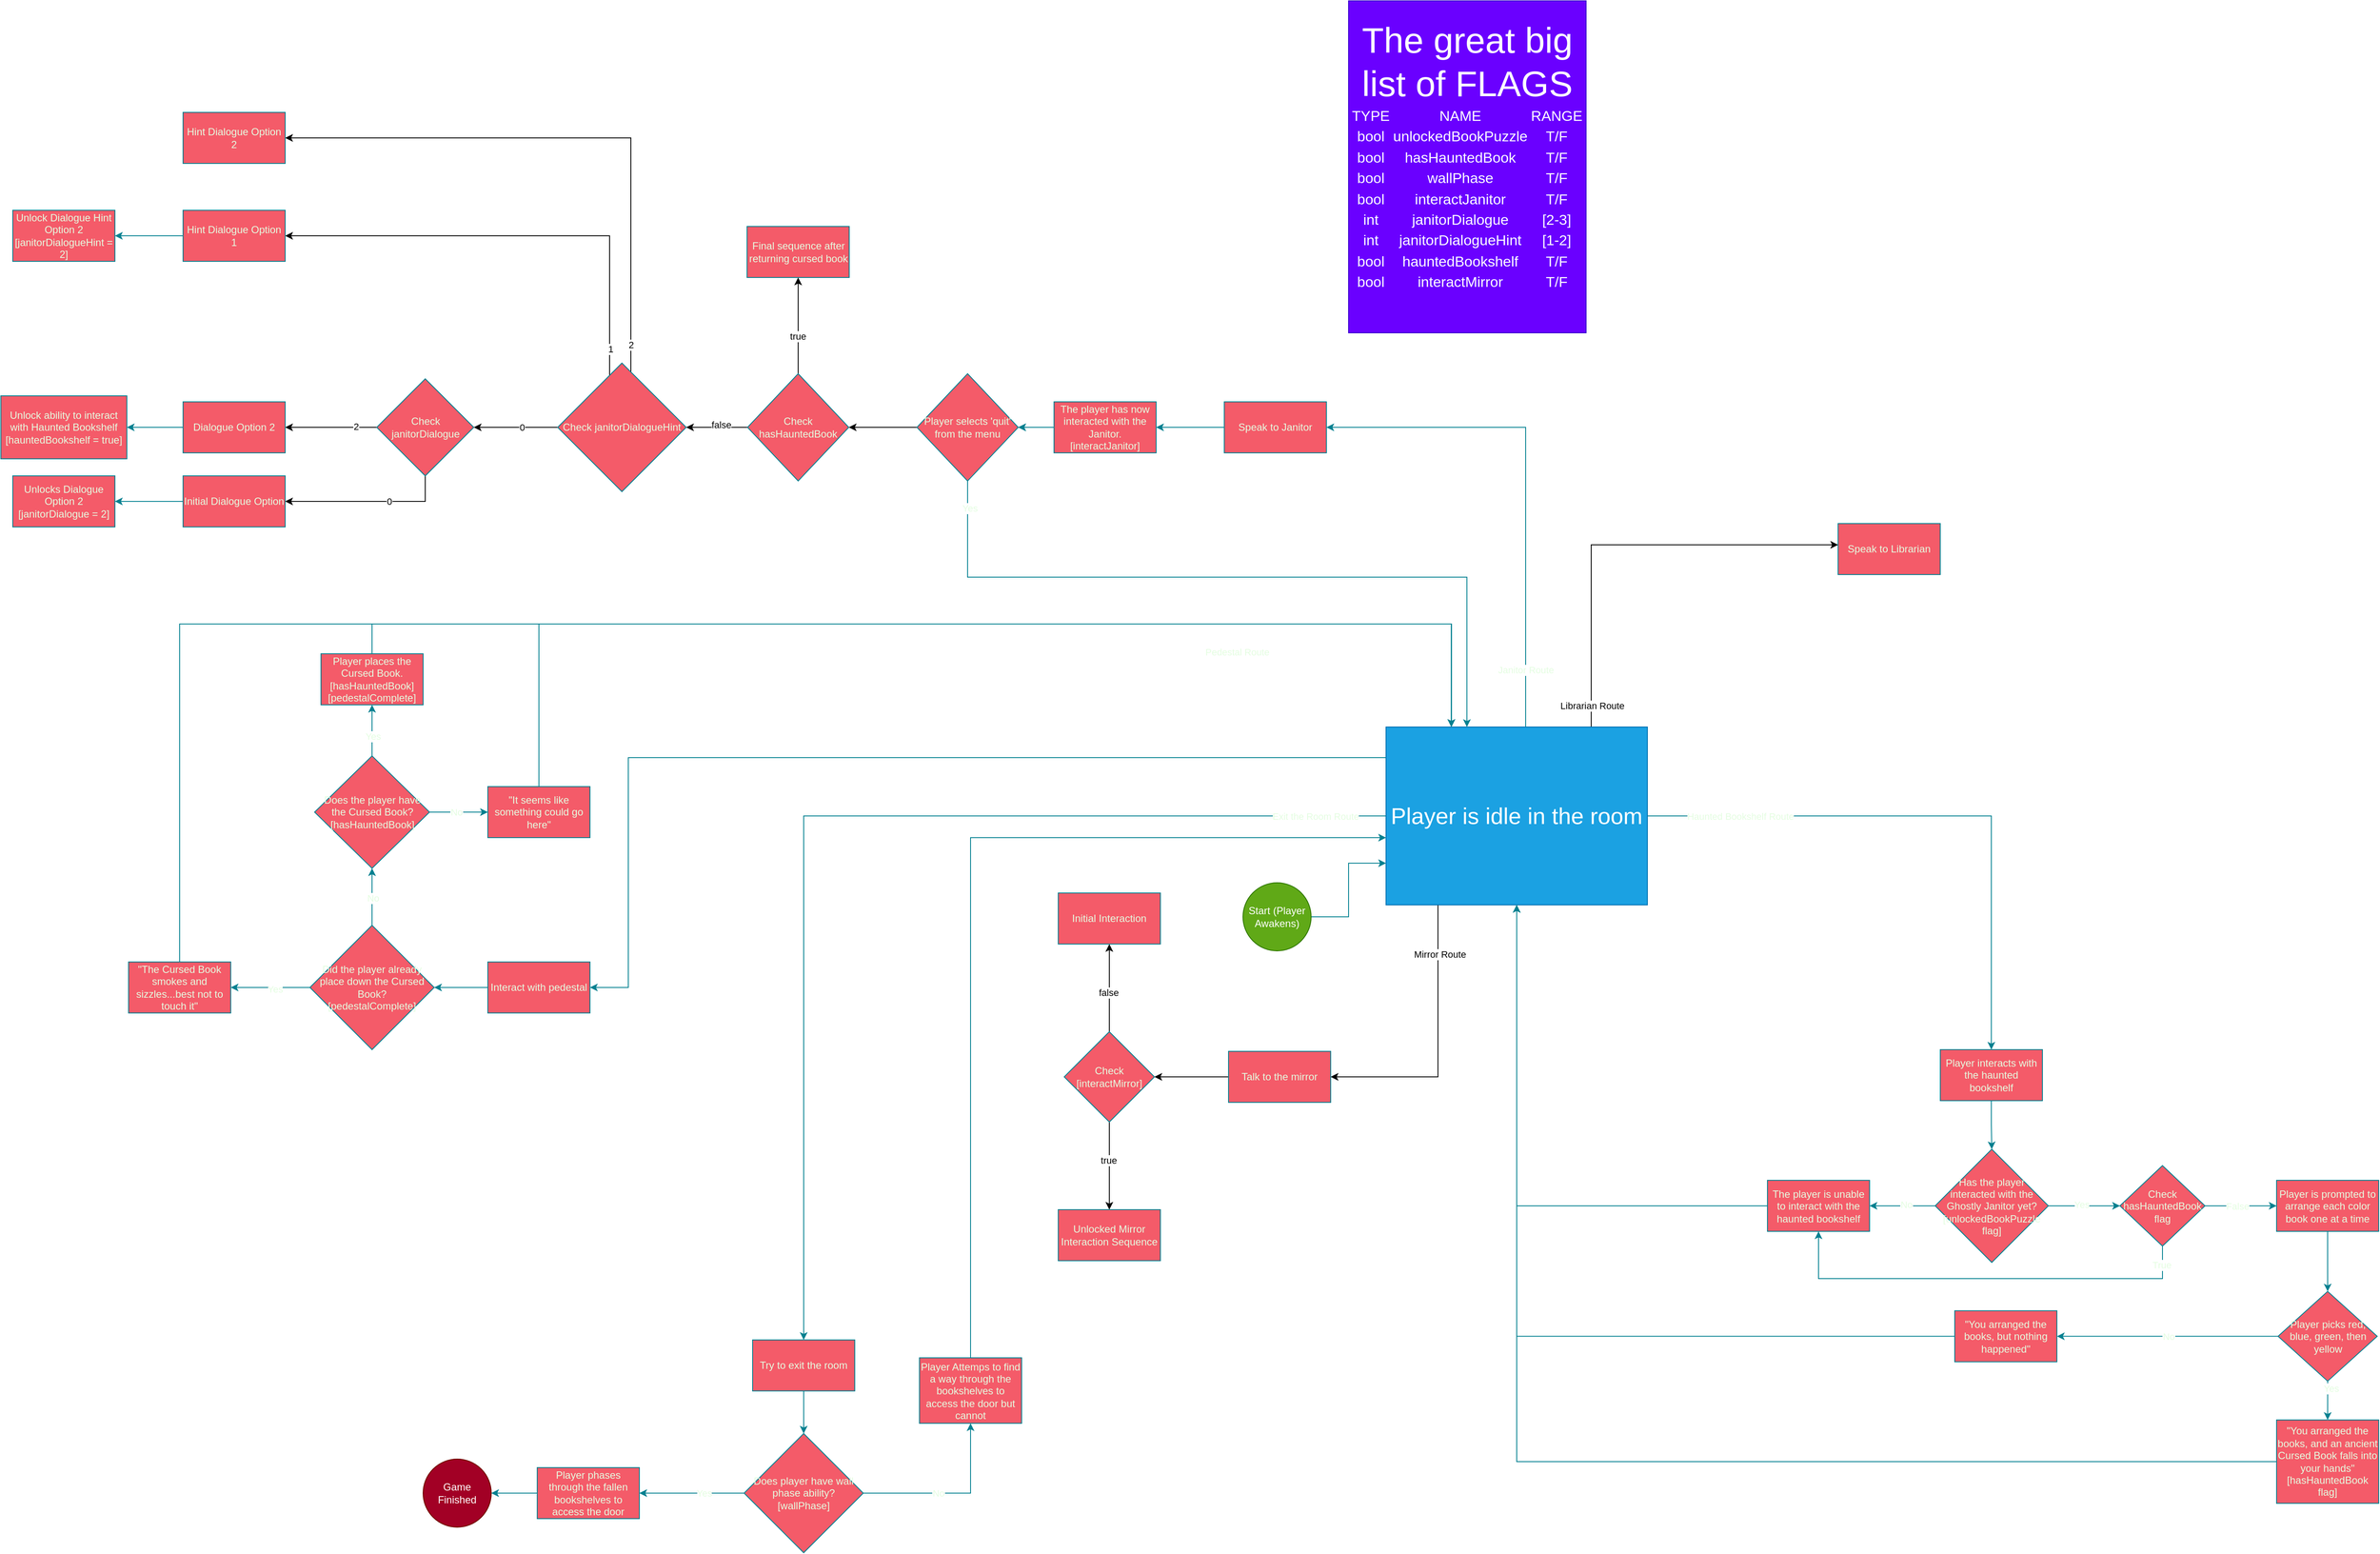 <mxfile version="24.7.8">
  <diagram name="Page-1" id="-gNGQqq5mkuD4IOFfpTR">
    <mxGraphModel dx="5483" dy="1309" grid="0" gridSize="10" guides="1" tooltips="1" connect="1" arrows="1" fold="1" page="1" pageScale="1" pageWidth="3300" pageHeight="2339" math="0" shadow="0">
      <root>
        <mxCell id="0" />
        <mxCell id="1" parent="0" />
        <mxCell id="zDNcXk9pmCtfYAZ4edZZ-20" style="edgeStyle=orthogonalEdgeStyle;rounded=0;orthogonalLoop=1;jettySize=auto;html=1;strokeColor=#028090;fontColor=#E4FDE1;fillColor=#F45B69;" parent="1" source="zDNcXk9pmCtfYAZ4edZZ-2" target="zDNcXk9pmCtfYAZ4edZZ-19" edge="1">
          <mxGeometry relative="1" as="geometry">
            <Array as="points">
              <mxPoint x="1504" y="1482" />
              <mxPoint x="1504" y="1419" />
            </Array>
          </mxGeometry>
        </mxCell>
        <mxCell id="zDNcXk9pmCtfYAZ4edZZ-2" value="Start (Player Awakens)" style="ellipse;whiteSpace=wrap;html=1;aspect=fixed;labelBackgroundColor=none;fillColor=#60a917;strokeColor=#2D7600;fontColor=#ffffff;" parent="1" vertex="1">
          <mxGeometry x="1380" y="1442" width="80" height="80" as="geometry" />
        </mxCell>
        <mxCell id="zDNcXk9pmCtfYAZ4edZZ-11" style="edgeStyle=orthogonalEdgeStyle;rounded=0;orthogonalLoop=1;jettySize=auto;html=1;strokeColor=#028090;fontColor=#E4FDE1;fillColor=#F45B69;" parent="1" source="zDNcXk9pmCtfYAZ4edZZ-3" target="zDNcXk9pmCtfYAZ4edZZ-4" edge="1">
          <mxGeometry relative="1" as="geometry" />
        </mxCell>
        <mxCell id="zDNcXk9pmCtfYAZ4edZZ-3" value="Try to exit the room" style="rounded=0;whiteSpace=wrap;html=1;strokeColor=#028090;fontColor=#E4FDE1;fillColor=#F45B69;" parent="1" vertex="1">
          <mxGeometry x="804" y="1979" width="120" height="60" as="geometry" />
        </mxCell>
        <mxCell id="zDNcXk9pmCtfYAZ4edZZ-14" style="edgeStyle=orthogonalEdgeStyle;rounded=0;orthogonalLoop=1;jettySize=auto;html=1;strokeColor=#028090;fontColor=#E4FDE1;fillColor=#F45B69;" parent="1" source="zDNcXk9pmCtfYAZ4edZZ-4" target="zDNcXk9pmCtfYAZ4edZZ-12" edge="1">
          <mxGeometry relative="1" as="geometry" />
        </mxCell>
        <mxCell id="zDNcXk9pmCtfYAZ4edZZ-16" value="Yes" style="edgeLabel;html=1;align=center;verticalAlign=middle;resizable=0;points=[];strokeColor=#028090;fontColor=#E4FDE1;fillColor=#F45B69;" parent="zDNcXk9pmCtfYAZ4edZZ-14" vertex="1" connectable="0">
          <mxGeometry x="-0.35" relative="1" as="geometry">
            <mxPoint x="-7" as="offset" />
          </mxGeometry>
        </mxCell>
        <mxCell id="zDNcXk9pmCtfYAZ4edZZ-18" value="" style="edgeStyle=orthogonalEdgeStyle;rounded=0;orthogonalLoop=1;jettySize=auto;html=1;strokeColor=#028090;fontColor=#E4FDE1;fillColor=#F45B69;" parent="1" source="zDNcXk9pmCtfYAZ4edZZ-4" target="zDNcXk9pmCtfYAZ4edZZ-17" edge="1">
          <mxGeometry relative="1" as="geometry" />
        </mxCell>
        <mxCell id="zDNcXk9pmCtfYAZ4edZZ-22" value="No" style="edgeLabel;html=1;align=center;verticalAlign=middle;resizable=0;points=[];strokeColor=#028090;fontColor=#E4FDE1;fillColor=#F45B69;" parent="zDNcXk9pmCtfYAZ4edZZ-18" vertex="1" connectable="0">
          <mxGeometry x="-0.144" y="-1" relative="1" as="geometry">
            <mxPoint x="-1" y="-1" as="offset" />
          </mxGeometry>
        </mxCell>
        <mxCell id="zDNcXk9pmCtfYAZ4edZZ-4" value="Does player have wall phase ability?&lt;div&gt;[wallPhase]&lt;/div&gt;" style="rhombus;whiteSpace=wrap;html=1;strokeColor=#028090;fontColor=#E4FDE1;fillColor=#F45B69;" parent="1" vertex="1">
          <mxGeometry x="794" y="2089" width="140" height="140" as="geometry" />
        </mxCell>
        <mxCell id="zDNcXk9pmCtfYAZ4edZZ-5" value="Speak to Librarian" style="rounded=0;whiteSpace=wrap;html=1;strokeColor=#028090;fontColor=#E4FDE1;fillColor=#F45B69;" parent="1" vertex="1">
          <mxGeometry x="2079" y="1020" width="120" height="60" as="geometry" />
        </mxCell>
        <mxCell id="zDNcXk9pmCtfYAZ4edZZ-87" value="" style="edgeStyle=orthogonalEdgeStyle;rounded=0;orthogonalLoop=1;jettySize=auto;html=1;strokeColor=#028090;fontColor=#E4FDE1;fillColor=#F45B69;" parent="1" source="zDNcXk9pmCtfYAZ4edZZ-6" target="zDNcXk9pmCtfYAZ4edZZ-86" edge="1">
          <mxGeometry relative="1" as="geometry" />
        </mxCell>
        <mxCell id="zDNcXk9pmCtfYAZ4edZZ-6" value="Speak to Janitor" style="rounded=0;whiteSpace=wrap;html=1;strokeColor=#028090;fontColor=#E4FDE1;fillColor=#F45B69;" parent="1" vertex="1">
          <mxGeometry x="1358" y="877" width="120" height="60" as="geometry" />
        </mxCell>
        <mxCell id="zDNcXk9pmCtfYAZ4edZZ-15" style="edgeStyle=orthogonalEdgeStyle;rounded=0;orthogonalLoop=1;jettySize=auto;html=1;strokeColor=#028090;fontColor=#E4FDE1;fillColor=#F45B69;" parent="1" source="zDNcXk9pmCtfYAZ4edZZ-12" target="zDNcXk9pmCtfYAZ4edZZ-13" edge="1">
          <mxGeometry relative="1" as="geometry" />
        </mxCell>
        <mxCell id="zDNcXk9pmCtfYAZ4edZZ-12" value="Player phases through the fallen bookshelves to access the door" style="rounded=0;whiteSpace=wrap;html=1;strokeColor=#028090;fontColor=#E4FDE1;fillColor=#F45B69;" parent="1" vertex="1">
          <mxGeometry x="551" y="2129" width="120" height="60" as="geometry" />
        </mxCell>
        <mxCell id="zDNcXk9pmCtfYAZ4edZZ-13" value="Game Finished" style="ellipse;whiteSpace=wrap;html=1;aspect=fixed;strokeColor=#6F0000;fontColor=#ffffff;fillColor=#a20025;" parent="1" vertex="1">
          <mxGeometry x="417" y="2119" width="80" height="80" as="geometry" />
        </mxCell>
        <mxCell id="zDNcXk9pmCtfYAZ4edZZ-23" style="edgeStyle=orthogonalEdgeStyle;rounded=0;orthogonalLoop=1;jettySize=auto;html=1;strokeColor=#028090;fontColor=#E4FDE1;fillColor=#F45B69;" parent="1" source="zDNcXk9pmCtfYAZ4edZZ-17" target="zDNcXk9pmCtfYAZ4edZZ-19" edge="1">
          <mxGeometry relative="1" as="geometry">
            <Array as="points">
              <mxPoint x="1060" y="1389" />
            </Array>
          </mxGeometry>
        </mxCell>
        <mxCell id="zDNcXk9pmCtfYAZ4edZZ-17" value="Player Attemps to find a way through the bookshelves to access the door but cannot" style="whiteSpace=wrap;html=1;fillColor=#F45B69;strokeColor=#028090;fontColor=#E4FDE1;" parent="1" vertex="1">
          <mxGeometry x="1000" y="2000" width="120" height="77" as="geometry" />
        </mxCell>
        <mxCell id="zDNcXk9pmCtfYAZ4edZZ-21" style="edgeStyle=orthogonalEdgeStyle;rounded=0;orthogonalLoop=1;jettySize=auto;html=1;strokeColor=#028090;fontColor=#E4FDE1;fillColor=#F45B69;" parent="1" source="zDNcXk9pmCtfYAZ4edZZ-19" target="zDNcXk9pmCtfYAZ4edZZ-3" edge="1">
          <mxGeometry relative="1" as="geometry" />
        </mxCell>
        <mxCell id="zDNcXk9pmCtfYAZ4edZZ-44" value="Exit the Room Route" style="edgeLabel;html=1;align=center;verticalAlign=middle;resizable=0;points=[];strokeColor=#028090;fontColor=#E4FDE1;fillColor=#F45B69;" parent="zDNcXk9pmCtfYAZ4edZZ-21" vertex="1" connectable="0">
          <mxGeometry x="-0.61" y="1" relative="1" as="geometry">
            <mxPoint x="170" y="-1" as="offset" />
          </mxGeometry>
        </mxCell>
        <mxCell id="zDNcXk9pmCtfYAZ4edZZ-42" style="edgeStyle=orthogonalEdgeStyle;rounded=0;orthogonalLoop=1;jettySize=auto;html=1;strokeColor=#028090;fontColor=#E4FDE1;fillColor=#F45B69;" parent="1" source="zDNcXk9pmCtfYAZ4edZZ-19" target="zDNcXk9pmCtfYAZ4edZZ-24" edge="1">
          <mxGeometry relative="1" as="geometry" />
        </mxCell>
        <mxCell id="zDNcXk9pmCtfYAZ4edZZ-43" value="Haunted Bookshelf Route" style="edgeLabel;html=1;align=center;verticalAlign=middle;resizable=0;points=[];strokeColor=#028090;fontColor=#E4FDE1;fillColor=#F45B69;" parent="zDNcXk9pmCtfYAZ4edZZ-42" vertex="1" connectable="0">
          <mxGeometry x="-0.77" y="2" relative="1" as="geometry">
            <mxPoint x="31" y="2" as="offset" />
          </mxGeometry>
        </mxCell>
        <mxCell id="zDNcXk9pmCtfYAZ4edZZ-60" style="edgeStyle=orthogonalEdgeStyle;rounded=0;orthogonalLoop=1;jettySize=auto;html=1;strokeColor=#028090;fontColor=#E4FDE1;fillColor=#F45B69;" parent="1" source="zDNcXk9pmCtfYAZ4edZZ-19" target="zDNcXk9pmCtfYAZ4edZZ-25" edge="1">
          <mxGeometry relative="1" as="geometry">
            <Array as="points">
              <mxPoint x="658" y="1295" />
              <mxPoint x="658" y="1565" />
            </Array>
          </mxGeometry>
        </mxCell>
        <mxCell id="zDNcXk9pmCtfYAZ4edZZ-61" value="Pedestal Route" style="edgeLabel;html=1;align=center;verticalAlign=middle;resizable=0;points=[];strokeColor=#028090;fontColor=#E4FDE1;fillColor=#F45B69;" parent="zDNcXk9pmCtfYAZ4edZZ-60" vertex="1" connectable="0">
          <mxGeometry x="-0.665" relative="1" as="geometry">
            <mxPoint x="27" y="-124" as="offset" />
          </mxGeometry>
        </mxCell>
        <mxCell id="zDNcXk9pmCtfYAZ4edZZ-84" style="edgeStyle=orthogonalEdgeStyle;rounded=0;orthogonalLoop=1;jettySize=auto;html=1;strokeColor=#028090;fontColor=#E4FDE1;fillColor=#F45B69;" parent="1" source="zDNcXk9pmCtfYAZ4edZZ-19" target="zDNcXk9pmCtfYAZ4edZZ-6" edge="1">
          <mxGeometry relative="1" as="geometry">
            <Array as="points">
              <mxPoint x="1712" y="907" />
            </Array>
          </mxGeometry>
        </mxCell>
        <mxCell id="zDNcXk9pmCtfYAZ4edZZ-85" value="Janitor Route" style="edgeLabel;html=1;align=center;verticalAlign=middle;resizable=0;points=[];strokeColor=#028090;fontColor=#E4FDE1;fillColor=#F45B69;" parent="zDNcXk9pmCtfYAZ4edZZ-84" vertex="1" connectable="0">
          <mxGeometry x="-0.771" relative="1" as="geometry">
            <mxPoint as="offset" />
          </mxGeometry>
        </mxCell>
        <mxCell id="_ZBO6iIKKOFlCHNLLO7m-36" style="edgeStyle=orthogonalEdgeStyle;rounded=0;orthogonalLoop=1;jettySize=auto;html=1;" edge="1" parent="1" source="zDNcXk9pmCtfYAZ4edZZ-19" target="zDNcXk9pmCtfYAZ4edZZ-5">
          <mxGeometry relative="1" as="geometry">
            <Array as="points">
              <mxPoint x="1789" y="1045" />
            </Array>
          </mxGeometry>
        </mxCell>
        <mxCell id="_ZBO6iIKKOFlCHNLLO7m-37" value="Librarian Route" style="edgeLabel;html=1;align=center;verticalAlign=middle;resizable=0;points=[];" vertex="1" connectable="0" parent="_ZBO6iIKKOFlCHNLLO7m-36">
          <mxGeometry x="-0.901" y="-1" relative="1" as="geometry">
            <mxPoint as="offset" />
          </mxGeometry>
        </mxCell>
        <mxCell id="_ZBO6iIKKOFlCHNLLO7m-41" style="edgeStyle=orthogonalEdgeStyle;rounded=0;orthogonalLoop=1;jettySize=auto;html=1;" edge="1" parent="1" source="zDNcXk9pmCtfYAZ4edZZ-19" target="_ZBO6iIKKOFlCHNLLO7m-40">
          <mxGeometry relative="1" as="geometry">
            <Array as="points">
              <mxPoint x="1609" y="1670" />
            </Array>
          </mxGeometry>
        </mxCell>
        <mxCell id="_ZBO6iIKKOFlCHNLLO7m-42" value="Mirror Route" style="edgeLabel;html=1;align=center;verticalAlign=middle;resizable=0;points=[];" vertex="1" connectable="0" parent="_ZBO6iIKKOFlCHNLLO7m-41">
          <mxGeometry x="-0.646" y="2" relative="1" as="geometry">
            <mxPoint as="offset" />
          </mxGeometry>
        </mxCell>
        <mxCell id="zDNcXk9pmCtfYAZ4edZZ-19" value="&lt;font style=&quot;font-size: 27px;&quot;&gt;Player is idle in the room&lt;/font&gt;" style="rounded=0;whiteSpace=wrap;html=1;strokeColor=#006EAF;fontColor=#ffffff;fillColor=#1ba1e2;" parent="1" vertex="1">
          <mxGeometry x="1548" y="1259" width="307" height="209" as="geometry" />
        </mxCell>
        <mxCell id="zDNcXk9pmCtfYAZ4edZZ-31" value="" style="edgeStyle=orthogonalEdgeStyle;rounded=0;orthogonalLoop=1;jettySize=auto;html=1;strokeColor=#028090;fontColor=#E4FDE1;fillColor=#F45B69;" parent="1" source="zDNcXk9pmCtfYAZ4edZZ-24" target="zDNcXk9pmCtfYAZ4edZZ-30" edge="1">
          <mxGeometry relative="1" as="geometry" />
        </mxCell>
        <mxCell id="zDNcXk9pmCtfYAZ4edZZ-24" value="Player interacts with the haunted bookshelf" style="rounded=0;whiteSpace=wrap;html=1;strokeColor=#028090;fontColor=#E4FDE1;fillColor=#F45B69;" parent="1" vertex="1">
          <mxGeometry x="2199" y="1638" width="120" height="60" as="geometry" />
        </mxCell>
        <mxCell id="zDNcXk9pmCtfYAZ4edZZ-70" style="edgeStyle=orthogonalEdgeStyle;rounded=0;orthogonalLoop=1;jettySize=auto;html=1;strokeColor=#028090;fontColor=#E4FDE1;fillColor=#F45B69;" parent="1" source="zDNcXk9pmCtfYAZ4edZZ-25" target="zDNcXk9pmCtfYAZ4edZZ-66" edge="1">
          <mxGeometry relative="1" as="geometry" />
        </mxCell>
        <mxCell id="zDNcXk9pmCtfYAZ4edZZ-25" value="Interact with pedestal" style="rounded=0;whiteSpace=wrap;html=1;strokeColor=#028090;fontColor=#E4FDE1;fillColor=#F45B69;" parent="1" vertex="1">
          <mxGeometry x="493" y="1535" width="120" height="60" as="geometry" />
        </mxCell>
        <mxCell id="zDNcXk9pmCtfYAZ4edZZ-33" value="" style="edgeStyle=orthogonalEdgeStyle;rounded=0;orthogonalLoop=1;jettySize=auto;html=1;strokeColor=#028090;fontColor=#E4FDE1;fillColor=#F45B69;" parent="1" source="zDNcXk9pmCtfYAZ4edZZ-30" target="zDNcXk9pmCtfYAZ4edZZ-32" edge="1">
          <mxGeometry relative="1" as="geometry" />
        </mxCell>
        <mxCell id="zDNcXk9pmCtfYAZ4edZZ-35" value="No" style="edgeLabel;html=1;align=center;verticalAlign=middle;resizable=0;points=[];strokeColor=#028090;fontColor=#E4FDE1;fillColor=#F45B69;" parent="zDNcXk9pmCtfYAZ4edZZ-33" vertex="1" connectable="0">
          <mxGeometry x="-0.139" y="-1" relative="1" as="geometry">
            <mxPoint x="-1" y="-1" as="offset" />
          </mxGeometry>
        </mxCell>
        <mxCell id="zDNcXk9pmCtfYAZ4edZZ-38" value="" style="edgeStyle=orthogonalEdgeStyle;rounded=0;orthogonalLoop=1;jettySize=auto;html=1;strokeColor=#028090;fontColor=#E4FDE1;fillColor=#F45B69;" parent="1" source="zDNcXk9pmCtfYAZ4edZZ-30" target="zDNcXk9pmCtfYAZ4edZZ-55" edge="1">
          <mxGeometry relative="1" as="geometry" />
        </mxCell>
        <mxCell id="zDNcXk9pmCtfYAZ4edZZ-39" value="Yes" style="edgeLabel;html=1;align=center;verticalAlign=middle;resizable=0;points=[];strokeColor=#028090;fontColor=#E4FDE1;fillColor=#F45B69;" parent="zDNcXk9pmCtfYAZ4edZZ-38" vertex="1" connectable="0">
          <mxGeometry x="-0.083" relative="1" as="geometry">
            <mxPoint y="-2" as="offset" />
          </mxGeometry>
        </mxCell>
        <mxCell id="zDNcXk9pmCtfYAZ4edZZ-30" value="Has the player interacted with the Ghostly Janitor yet? [unlockedBookPuzzle flag]" style="rhombus;whiteSpace=wrap;html=1;fillColor=#F45B69;strokeColor=#028090;fontColor=#E4FDE1;rounded=0;" parent="1" vertex="1">
          <mxGeometry x="2193" y="1755" width="133" height="133" as="geometry" />
        </mxCell>
        <mxCell id="zDNcXk9pmCtfYAZ4edZZ-34" style="edgeStyle=orthogonalEdgeStyle;rounded=0;orthogonalLoop=1;jettySize=auto;html=1;strokeColor=#028090;fontColor=#E4FDE1;fillColor=#F45B69;" parent="1" source="zDNcXk9pmCtfYAZ4edZZ-32" target="zDNcXk9pmCtfYAZ4edZZ-19" edge="1">
          <mxGeometry relative="1" as="geometry" />
        </mxCell>
        <mxCell id="zDNcXk9pmCtfYAZ4edZZ-32" value="The player is unable to interact with the haunted bookshelf" style="whiteSpace=wrap;html=1;fillColor=#F45B69;strokeColor=#028090;fontColor=#E4FDE1;rounded=0;" parent="1" vertex="1">
          <mxGeometry x="1996" y="1791.5" width="120" height="60" as="geometry" />
        </mxCell>
        <mxCell id="zDNcXk9pmCtfYAZ4edZZ-41" value="" style="edgeStyle=orthogonalEdgeStyle;rounded=0;orthogonalLoop=1;jettySize=auto;html=1;strokeColor=#028090;fontColor=#E4FDE1;fillColor=#F45B69;" parent="1" source="zDNcXk9pmCtfYAZ4edZZ-37" target="zDNcXk9pmCtfYAZ4edZZ-40" edge="1">
          <mxGeometry relative="1" as="geometry" />
        </mxCell>
        <mxCell id="zDNcXk9pmCtfYAZ4edZZ-37" value="Player is prompted to arrange each color book one at a time" style="whiteSpace=wrap;html=1;fillColor=#F45B69;strokeColor=#028090;fontColor=#E4FDE1;rounded=0;" parent="1" vertex="1">
          <mxGeometry x="2594" y="1791.5" width="120" height="60" as="geometry" />
        </mxCell>
        <mxCell id="zDNcXk9pmCtfYAZ4edZZ-46" value="" style="edgeStyle=orthogonalEdgeStyle;rounded=0;orthogonalLoop=1;jettySize=auto;html=1;strokeColor=#028090;fontColor=#E4FDE1;fillColor=#F45B69;" parent="1" source="zDNcXk9pmCtfYAZ4edZZ-40" target="zDNcXk9pmCtfYAZ4edZZ-45" edge="1">
          <mxGeometry relative="1" as="geometry" />
        </mxCell>
        <mxCell id="zDNcXk9pmCtfYAZ4edZZ-48" value="No" style="edgeLabel;html=1;align=center;verticalAlign=middle;resizable=0;points=[];strokeColor=#028090;fontColor=#E4FDE1;fillColor=#F45B69;" parent="zDNcXk9pmCtfYAZ4edZZ-46" vertex="1" connectable="0">
          <mxGeometry x="-0.275" y="-1" relative="1" as="geometry">
            <mxPoint x="-35" y="1" as="offset" />
          </mxGeometry>
        </mxCell>
        <mxCell id="zDNcXk9pmCtfYAZ4edZZ-50" value="" style="edgeStyle=orthogonalEdgeStyle;rounded=0;orthogonalLoop=1;jettySize=auto;html=1;strokeColor=#028090;fontColor=#E4FDE1;fillColor=#F45B69;" parent="1" source="zDNcXk9pmCtfYAZ4edZZ-40" target="zDNcXk9pmCtfYAZ4edZZ-49" edge="1">
          <mxGeometry relative="1" as="geometry" />
        </mxCell>
        <mxCell id="zDNcXk9pmCtfYAZ4edZZ-51" value="Yes" style="edgeLabel;html=1;align=center;verticalAlign=middle;resizable=0;points=[];strokeColor=#028090;fontColor=#E4FDE1;fillColor=#F45B69;" parent="zDNcXk9pmCtfYAZ4edZZ-50" vertex="1" connectable="0">
          <mxGeometry x="-0.223" y="3" relative="1" as="geometry">
            <mxPoint x="1" y="-9" as="offset" />
          </mxGeometry>
        </mxCell>
        <mxCell id="zDNcXk9pmCtfYAZ4edZZ-40" value="Player picks red, blue, green, then yellow" style="rhombus;whiteSpace=wrap;html=1;fillColor=#F45B69;strokeColor=#028090;fontColor=#E4FDE1;rounded=0;" parent="1" vertex="1">
          <mxGeometry x="2595.75" y="1922" width="116.5" height="105.5" as="geometry" />
        </mxCell>
        <mxCell id="zDNcXk9pmCtfYAZ4edZZ-47" style="edgeStyle=orthogonalEdgeStyle;rounded=0;orthogonalLoop=1;jettySize=auto;html=1;strokeColor=#028090;fontColor=#E4FDE1;fillColor=#F45B69;" parent="1" source="zDNcXk9pmCtfYAZ4edZZ-45" target="zDNcXk9pmCtfYAZ4edZZ-19" edge="1">
          <mxGeometry relative="1" as="geometry" />
        </mxCell>
        <mxCell id="zDNcXk9pmCtfYAZ4edZZ-45" value="&quot;You arranged the books, but nothing happened&quot;" style="whiteSpace=wrap;html=1;fillColor=#F45B69;strokeColor=#028090;fontColor=#E4FDE1;rounded=0;" parent="1" vertex="1">
          <mxGeometry x="2216" y="1944.75" width="120" height="60" as="geometry" />
        </mxCell>
        <mxCell id="zDNcXk9pmCtfYAZ4edZZ-52" style="edgeStyle=orthogonalEdgeStyle;rounded=0;orthogonalLoop=1;jettySize=auto;html=1;strokeColor=#028090;fontColor=#E4FDE1;fillColor=#F45B69;" parent="1" source="zDNcXk9pmCtfYAZ4edZZ-49" target="zDNcXk9pmCtfYAZ4edZZ-19" edge="1">
          <mxGeometry relative="1" as="geometry" />
        </mxCell>
        <mxCell id="zDNcXk9pmCtfYAZ4edZZ-49" value="&quot;You arranged the books, and an ancient Cursed Book falls into your hands&quot; [hasHauntedBook flag]" style="whiteSpace=wrap;html=1;fillColor=#F45B69;strokeColor=#028090;fontColor=#E4FDE1;rounded=0;" parent="1" vertex="1">
          <mxGeometry x="2594" y="2073" width="120" height="98" as="geometry" />
        </mxCell>
        <mxCell id="zDNcXk9pmCtfYAZ4edZZ-53" value="&lt;font style=&quot;font-size: 42px;&quot;&gt;The great big list of FLAGS&lt;/font&gt;&lt;div style=&quot;font-size: 17px;&quot;&gt;&lt;font style=&quot;font-size: 17px;&quot;&gt;&lt;table style=&quot;&quot;&gt;&lt;tbody&gt;&lt;tr&gt;&lt;td&gt;TYPE&lt;/td&gt;&lt;td&gt;NAME&lt;/td&gt;&lt;td&gt;RANGE&lt;/td&gt;&lt;/tr&gt;&lt;tr&gt;&lt;td&gt;bool&lt;/td&gt;&lt;td&gt;unlockedBookPuzzle&lt;br&gt;&lt;/td&gt;&lt;td&gt;T/F&lt;/td&gt;&lt;/tr&gt;&lt;tr&gt;&lt;td&gt;bool&lt;/td&gt;&lt;td&gt;hasHauntedBook&lt;br&gt;&lt;/td&gt;&lt;td&gt;T/F&lt;/td&gt;&lt;/tr&gt;&lt;tr&gt;&lt;td&gt;bool&lt;/td&gt;&lt;td&gt;wallPhase&lt;/td&gt;&lt;td&gt;T/F&lt;/td&gt;&lt;/tr&gt;&lt;tr&gt;&lt;td&gt;bool&lt;/td&gt;&lt;td&gt;interactJanitor&lt;/td&gt;&lt;td&gt;T/F&lt;/td&gt;&lt;/tr&gt;&lt;tr&gt;&lt;td&gt;int&lt;/td&gt;&lt;td&gt;janitorDialogue&lt;/td&gt;&lt;td&gt;[2-3]&lt;/td&gt;&lt;/tr&gt;&lt;tr&gt;&lt;td&gt;int&lt;/td&gt;&lt;td&gt;janitorDialogueHint&lt;/td&gt;&lt;td&gt;[1-2]&lt;/td&gt;&lt;/tr&gt;&lt;tr&gt;&lt;td&gt;bool&lt;/td&gt;&lt;td&gt;hauntedBookshelf&lt;/td&gt;&lt;td&gt;T/F&lt;/td&gt;&lt;/tr&gt;&lt;tr&gt;&lt;td&gt;bool&lt;/td&gt;&lt;td&gt;interactMirror&lt;/td&gt;&lt;td&gt;T/F&lt;/td&gt;&lt;/tr&gt;&lt;tr&gt;&lt;td&gt;&lt;br&gt;&lt;/td&gt;&lt;td&gt;&lt;br&gt;&lt;/td&gt;&lt;td&gt;&lt;br&gt;&lt;/td&gt;&lt;/tr&gt;&lt;/tbody&gt;&lt;/table&gt;&lt;/font&gt;&lt;/div&gt;" style="rounded=0;whiteSpace=wrap;html=1;strokeColor=#3700CC;fontColor=#ffffff;fillColor=#6a00ff;align=center;" parent="1" vertex="1">
          <mxGeometry x="1504" y="406" width="279" height="390" as="geometry" />
        </mxCell>
        <mxCell id="zDNcXk9pmCtfYAZ4edZZ-56" style="edgeStyle=orthogonalEdgeStyle;rounded=0;orthogonalLoop=1;jettySize=auto;html=1;strokeColor=#028090;fontColor=#E4FDE1;fillColor=#F45B69;" parent="1" source="zDNcXk9pmCtfYAZ4edZZ-55" target="zDNcXk9pmCtfYAZ4edZZ-32" edge="1">
          <mxGeometry relative="1" as="geometry">
            <Array as="points">
              <mxPoint x="2460" y="1907" />
              <mxPoint x="2056" y="1907" />
            </Array>
          </mxGeometry>
        </mxCell>
        <mxCell id="zDNcXk9pmCtfYAZ4edZZ-57" value="True" style="edgeLabel;html=1;align=center;verticalAlign=middle;resizable=0;points=[];strokeColor=#028090;fontColor=#E4FDE1;fillColor=#F45B69;" parent="zDNcXk9pmCtfYAZ4edZZ-56" vertex="1" connectable="0">
          <mxGeometry x="-0.913" y="-1" relative="1" as="geometry">
            <mxPoint as="offset" />
          </mxGeometry>
        </mxCell>
        <mxCell id="zDNcXk9pmCtfYAZ4edZZ-58" style="edgeStyle=orthogonalEdgeStyle;rounded=0;orthogonalLoop=1;jettySize=auto;html=1;strokeColor=#028090;fontColor=#E4FDE1;fillColor=#F45B69;" parent="1" source="zDNcXk9pmCtfYAZ4edZZ-55" target="zDNcXk9pmCtfYAZ4edZZ-37" edge="1">
          <mxGeometry relative="1" as="geometry" />
        </mxCell>
        <mxCell id="zDNcXk9pmCtfYAZ4edZZ-59" value="False" style="edgeLabel;html=1;align=center;verticalAlign=middle;resizable=0;points=[];strokeColor=#028090;fontColor=#E4FDE1;fillColor=#F45B69;" parent="zDNcXk9pmCtfYAZ4edZZ-58" vertex="1" connectable="0">
          <mxGeometry x="-0.622" y="1" relative="1" as="geometry">
            <mxPoint x="22" y="1" as="offset" />
          </mxGeometry>
        </mxCell>
        <mxCell id="zDNcXk9pmCtfYAZ4edZZ-55" value="Check hasHauntedBook flag" style="rhombus;whiteSpace=wrap;html=1;strokeColor=#028090;fontColor=#E4FDE1;fillColor=#F45B69;" parent="1" vertex="1">
          <mxGeometry x="2410" y="1774.25" width="100" height="94.5" as="geometry" />
        </mxCell>
        <mxCell id="zDNcXk9pmCtfYAZ4edZZ-73" style="edgeStyle=orthogonalEdgeStyle;rounded=0;orthogonalLoop=1;jettySize=auto;html=1;strokeColor=#028090;fontColor=#E4FDE1;fillColor=#F45B69;" parent="1" source="zDNcXk9pmCtfYAZ4edZZ-62" target="zDNcXk9pmCtfYAZ4edZZ-64" edge="1">
          <mxGeometry relative="1" as="geometry" />
        </mxCell>
        <mxCell id="zDNcXk9pmCtfYAZ4edZZ-74" value="No" style="edgeLabel;html=1;align=center;verticalAlign=middle;resizable=0;points=[];strokeColor=#028090;fontColor=#E4FDE1;fillColor=#F45B69;" parent="zDNcXk9pmCtfYAZ4edZZ-73" vertex="1" connectable="0">
          <mxGeometry x="-0.083" relative="1" as="geometry">
            <mxPoint as="offset" />
          </mxGeometry>
        </mxCell>
        <mxCell id="zDNcXk9pmCtfYAZ4edZZ-81" value="" style="edgeStyle=orthogonalEdgeStyle;rounded=0;orthogonalLoop=1;jettySize=auto;html=1;strokeColor=#028090;fontColor=#E4FDE1;fillColor=#F45B69;" parent="1" source="zDNcXk9pmCtfYAZ4edZZ-62" target="zDNcXk9pmCtfYAZ4edZZ-80" edge="1">
          <mxGeometry relative="1" as="geometry" />
        </mxCell>
        <mxCell id="zDNcXk9pmCtfYAZ4edZZ-83" value="Yes" style="edgeLabel;html=1;align=center;verticalAlign=middle;resizable=0;points=[];strokeColor=#028090;fontColor=#E4FDE1;fillColor=#F45B69;" parent="zDNcXk9pmCtfYAZ4edZZ-81" vertex="1" connectable="0">
          <mxGeometry x="-0.204" y="-1" relative="1" as="geometry">
            <mxPoint y="1" as="offset" />
          </mxGeometry>
        </mxCell>
        <mxCell id="zDNcXk9pmCtfYAZ4edZZ-62" value="Does the player have the Cursed Book? [hasHauntedBook]" style="rhombus;whiteSpace=wrap;html=1;fillColor=#F45B69;strokeColor=#028090;fontColor=#E4FDE1;rounded=0;" parent="1" vertex="1">
          <mxGeometry x="289.5" y="1293" width="135" height="132" as="geometry" />
        </mxCell>
        <mxCell id="zDNcXk9pmCtfYAZ4edZZ-75" style="edgeStyle=orthogonalEdgeStyle;rounded=0;orthogonalLoop=1;jettySize=auto;html=1;entryX=0.25;entryY=0;entryDx=0;entryDy=0;strokeColor=#028090;fontColor=#E4FDE1;fillColor=#F45B69;" parent="1" source="zDNcXk9pmCtfYAZ4edZZ-64" target="zDNcXk9pmCtfYAZ4edZZ-19" edge="1">
          <mxGeometry relative="1" as="geometry">
            <Array as="points">
              <mxPoint x="553" y="1138" />
              <mxPoint x="1625" y="1138" />
            </Array>
          </mxGeometry>
        </mxCell>
        <mxCell id="zDNcXk9pmCtfYAZ4edZZ-64" value="&quot;It seems like something could go here&quot;" style="whiteSpace=wrap;html=1;fillColor=#F45B69;strokeColor=#028090;fontColor=#E4FDE1;rounded=0;" parent="1" vertex="1">
          <mxGeometry x="493" y="1329" width="120" height="60" as="geometry" />
        </mxCell>
        <mxCell id="zDNcXk9pmCtfYAZ4edZZ-71" style="edgeStyle=orthogonalEdgeStyle;rounded=0;orthogonalLoop=1;jettySize=auto;html=1;strokeColor=#028090;fontColor=#E4FDE1;fillColor=#F45B69;" parent="1" source="zDNcXk9pmCtfYAZ4edZZ-66" target="zDNcXk9pmCtfYAZ4edZZ-62" edge="1">
          <mxGeometry relative="1" as="geometry" />
        </mxCell>
        <mxCell id="zDNcXk9pmCtfYAZ4edZZ-72" value="No" style="edgeLabel;html=1;align=center;verticalAlign=middle;resizable=0;points=[];strokeColor=#028090;fontColor=#E4FDE1;fillColor=#F45B69;" parent="zDNcXk9pmCtfYAZ4edZZ-71" vertex="1" connectable="0">
          <mxGeometry x="0.035" y="-2" relative="1" as="geometry">
            <mxPoint x="-1" y="2" as="offset" />
          </mxGeometry>
        </mxCell>
        <mxCell id="zDNcXk9pmCtfYAZ4edZZ-77" value="" style="edgeStyle=orthogonalEdgeStyle;rounded=0;orthogonalLoop=1;jettySize=auto;html=1;strokeColor=#028090;fontColor=#E4FDE1;fillColor=#F45B69;" parent="1" source="zDNcXk9pmCtfYAZ4edZZ-66" target="zDNcXk9pmCtfYAZ4edZZ-76" edge="1">
          <mxGeometry relative="1" as="geometry" />
        </mxCell>
        <mxCell id="zDNcXk9pmCtfYAZ4edZZ-78" value="Yes" style="edgeLabel;html=1;align=center;verticalAlign=middle;resizable=0;points=[];strokeColor=#028090;fontColor=#E4FDE1;fillColor=#F45B69;" parent="zDNcXk9pmCtfYAZ4edZZ-77" vertex="1" connectable="0">
          <mxGeometry x="-0.111" y="2" relative="1" as="geometry">
            <mxPoint as="offset" />
          </mxGeometry>
        </mxCell>
        <mxCell id="zDNcXk9pmCtfYAZ4edZZ-66" value="Did the player already place down the Cursed Book?&lt;div&gt;[pedestalComplete]&lt;/div&gt;" style="rhombus;whiteSpace=wrap;html=1;fillColor=#F45B69;strokeColor=#028090;fontColor=#E4FDE1;rounded=0;" parent="1" vertex="1">
          <mxGeometry x="284" y="1492" width="146" height="146" as="geometry" />
        </mxCell>
        <mxCell id="zDNcXk9pmCtfYAZ4edZZ-79" style="edgeStyle=orthogonalEdgeStyle;rounded=0;orthogonalLoop=1;jettySize=auto;html=1;entryX=0.25;entryY=0;entryDx=0;entryDy=0;strokeColor=#028090;fontColor=#E4FDE1;fillColor=#F45B69;" parent="1" source="zDNcXk9pmCtfYAZ4edZZ-76" target="zDNcXk9pmCtfYAZ4edZZ-19" edge="1">
          <mxGeometry relative="1" as="geometry">
            <Array as="points">
              <mxPoint x="131" y="1138" />
              <mxPoint x="1625" y="1138" />
            </Array>
          </mxGeometry>
        </mxCell>
        <mxCell id="zDNcXk9pmCtfYAZ4edZZ-76" value="&quot;The Cursed Book smokes and sizzles...best not to touch it&quot;" style="whiteSpace=wrap;html=1;fillColor=#F45B69;strokeColor=#028090;fontColor=#E4FDE1;rounded=0;" parent="1" vertex="1">
          <mxGeometry x="71" y="1535" width="120" height="60" as="geometry" />
        </mxCell>
        <mxCell id="zDNcXk9pmCtfYAZ4edZZ-82" style="edgeStyle=orthogonalEdgeStyle;rounded=0;orthogonalLoop=1;jettySize=auto;html=1;entryX=0.25;entryY=0;entryDx=0;entryDy=0;strokeColor=#028090;fontColor=#E4FDE1;fillColor=#F45B69;" parent="1" source="zDNcXk9pmCtfYAZ4edZZ-80" target="zDNcXk9pmCtfYAZ4edZZ-19" edge="1">
          <mxGeometry relative="1" as="geometry">
            <Array as="points">
              <mxPoint x="357" y="1138" />
              <mxPoint x="1625" y="1138" />
            </Array>
          </mxGeometry>
        </mxCell>
        <mxCell id="zDNcXk9pmCtfYAZ4edZZ-80" value="Player places the Cursed Book.&lt;div&gt;[hasHauntedBook]&lt;/div&gt;&lt;div&gt;[pedestalComplete]&lt;/div&gt;" style="whiteSpace=wrap;html=1;fillColor=#F45B69;strokeColor=#028090;fontColor=#E4FDE1;rounded=0;" parent="1" vertex="1">
          <mxGeometry x="297" y="1173" width="120" height="60" as="geometry" />
        </mxCell>
        <mxCell id="zDNcXk9pmCtfYAZ4edZZ-93" style="edgeStyle=orthogonalEdgeStyle;rounded=0;orthogonalLoop=1;jettySize=auto;html=1;strokeColor=#028090;fontColor=#E4FDE1;fillColor=#F45B69;" parent="1" source="zDNcXk9pmCtfYAZ4edZZ-86" target="zDNcXk9pmCtfYAZ4edZZ-92" edge="1">
          <mxGeometry relative="1" as="geometry" />
        </mxCell>
        <mxCell id="zDNcXk9pmCtfYAZ4edZZ-86" value="The player has now interacted with the Janitor.&lt;div&gt;[interactJanitor]&lt;/div&gt;" style="whiteSpace=wrap;html=1;fillColor=#F45B69;strokeColor=#028090;fontColor=#E4FDE1;rounded=0;" parent="1" vertex="1">
          <mxGeometry x="1158" y="877" width="120" height="60" as="geometry" />
        </mxCell>
        <mxCell id="zDNcXk9pmCtfYAZ4edZZ-91" value="" style="edgeStyle=orthogonalEdgeStyle;rounded=0;orthogonalLoop=1;jettySize=auto;html=1;strokeColor=#028090;fontColor=#E4FDE1;fillColor=#F45B69;" parent="1" source="zDNcXk9pmCtfYAZ4edZZ-88" target="zDNcXk9pmCtfYAZ4edZZ-90" edge="1">
          <mxGeometry relative="1" as="geometry" />
        </mxCell>
        <mxCell id="zDNcXk9pmCtfYAZ4edZZ-88" value="Initial Dialogue Option" style="whiteSpace=wrap;html=1;fillColor=#F45B69;strokeColor=#028090;fontColor=#E4FDE1;rounded=0;" parent="1" vertex="1">
          <mxGeometry x="135" y="964" width="120" height="60" as="geometry" />
        </mxCell>
        <mxCell id="zDNcXk9pmCtfYAZ4edZZ-90" value="Unlocks Dialogue Option 2&lt;div&gt;[janitorDialogue = 2]&lt;/div&gt;" style="whiteSpace=wrap;html=1;fillColor=#F45B69;strokeColor=#028090;fontColor=#E4FDE1;rounded=0;" parent="1" vertex="1">
          <mxGeometry x="-65" y="964" width="120" height="60" as="geometry" />
        </mxCell>
        <mxCell id="zDNcXk9pmCtfYAZ4edZZ-94" value="" style="edgeStyle=orthogonalEdgeStyle;rounded=0;orthogonalLoop=1;jettySize=auto;html=1;strokeColor=#028090;fontColor=#E4FDE1;fillColor=#F45B69;" parent="1" source="zDNcXk9pmCtfYAZ4edZZ-86" target="zDNcXk9pmCtfYAZ4edZZ-92" edge="1">
          <mxGeometry relative="1" as="geometry">
            <mxPoint x="1158" y="907" as="sourcePoint" />
            <mxPoint x="934" y="907" as="targetPoint" />
          </mxGeometry>
        </mxCell>
        <mxCell id="zDNcXk9pmCtfYAZ4edZZ-97" style="edgeStyle=orthogonalEdgeStyle;rounded=0;orthogonalLoop=1;jettySize=auto;html=1;strokeColor=#028090;fontColor=#E4FDE1;fillColor=#F45B69;" parent="1" source="zDNcXk9pmCtfYAZ4edZZ-92" target="zDNcXk9pmCtfYAZ4edZZ-19" edge="1">
          <mxGeometry relative="1" as="geometry">
            <Array as="points">
              <mxPoint x="1057" y="1083" />
              <mxPoint x="1643" y="1083" />
            </Array>
          </mxGeometry>
        </mxCell>
        <mxCell id="zDNcXk9pmCtfYAZ4edZZ-98" value="Yes" style="edgeLabel;html=1;align=center;verticalAlign=middle;resizable=0;points=[];strokeColor=#028090;fontColor=#E4FDE1;fillColor=#F45B69;" parent="zDNcXk9pmCtfYAZ4edZZ-97" vertex="1" connectable="0">
          <mxGeometry x="-0.927" y="2" relative="1" as="geometry">
            <mxPoint as="offset" />
          </mxGeometry>
        </mxCell>
        <mxCell id="_ZBO6iIKKOFlCHNLLO7m-30" value="" style="edgeStyle=orthogonalEdgeStyle;rounded=0;orthogonalLoop=1;jettySize=auto;html=1;" edge="1" parent="1" source="zDNcXk9pmCtfYAZ4edZZ-92" target="_ZBO6iIKKOFlCHNLLO7m-29">
          <mxGeometry relative="1" as="geometry" />
        </mxCell>
        <mxCell id="zDNcXk9pmCtfYAZ4edZZ-92" value="Player selects &#39;quit&#39; from the menu" style="rhombus;whiteSpace=wrap;html=1;strokeColor=#028090;fontColor=#E4FDE1;fillColor=#F45B69;" parent="1" vertex="1">
          <mxGeometry x="997" y="844" width="119" height="126" as="geometry" />
        </mxCell>
        <mxCell id="_ZBO6iIKKOFlCHNLLO7m-7" value="" style="edgeStyle=orthogonalEdgeStyle;rounded=0;orthogonalLoop=1;jettySize=auto;html=1;" edge="1" parent="1" source="_ZBO6iIKKOFlCHNLLO7m-1" target="_ZBO6iIKKOFlCHNLLO7m-6">
          <mxGeometry relative="1" as="geometry" />
        </mxCell>
        <mxCell id="_ZBO6iIKKOFlCHNLLO7m-16" value="0" style="edgeLabel;html=1;align=center;verticalAlign=middle;resizable=0;points=[];" vertex="1" connectable="0" parent="_ZBO6iIKKOFlCHNLLO7m-7">
          <mxGeometry x="-0.147" relative="1" as="geometry">
            <mxPoint as="offset" />
          </mxGeometry>
        </mxCell>
        <mxCell id="_ZBO6iIKKOFlCHNLLO7m-20" style="edgeStyle=orthogonalEdgeStyle;rounded=0;orthogonalLoop=1;jettySize=auto;html=1;" edge="1" parent="1" source="_ZBO6iIKKOFlCHNLLO7m-1" target="_ZBO6iIKKOFlCHNLLO7m-18">
          <mxGeometry relative="1" as="geometry">
            <Array as="points">
              <mxPoint x="636" y="682" />
            </Array>
          </mxGeometry>
        </mxCell>
        <mxCell id="_ZBO6iIKKOFlCHNLLO7m-21" value="1" style="edgeLabel;html=1;align=center;verticalAlign=middle;resizable=0;points=[];" vertex="1" connectable="0" parent="_ZBO6iIKKOFlCHNLLO7m-20">
          <mxGeometry x="-0.881" relative="1" as="geometry">
            <mxPoint x="1" y="1" as="offset" />
          </mxGeometry>
        </mxCell>
        <mxCell id="_ZBO6iIKKOFlCHNLLO7m-25" style="edgeStyle=orthogonalEdgeStyle;rounded=0;orthogonalLoop=1;jettySize=auto;html=1;" edge="1" parent="1" source="_ZBO6iIKKOFlCHNLLO7m-1" target="_ZBO6iIKKOFlCHNLLO7m-23">
          <mxGeometry relative="1" as="geometry">
            <Array as="points">
              <mxPoint x="661" y="567" />
            </Array>
          </mxGeometry>
        </mxCell>
        <mxCell id="_ZBO6iIKKOFlCHNLLO7m-26" value="2" style="edgeLabel;html=1;align=center;verticalAlign=middle;resizable=0;points=[];" vertex="1" connectable="0" parent="_ZBO6iIKKOFlCHNLLO7m-25">
          <mxGeometry x="-0.906" relative="1" as="geometry">
            <mxPoint as="offset" />
          </mxGeometry>
        </mxCell>
        <mxCell id="_ZBO6iIKKOFlCHNLLO7m-1" value="Check janitorDialogueHint" style="rhombus;whiteSpace=wrap;html=1;fillColor=#F45B69;strokeColor=#028090;fontColor=#E4FDE1;" vertex="1" parent="1">
          <mxGeometry x="575" y="831.5" width="151" height="151" as="geometry" />
        </mxCell>
        <mxCell id="_ZBO6iIKKOFlCHNLLO7m-8" style="edgeStyle=orthogonalEdgeStyle;rounded=0;orthogonalLoop=1;jettySize=auto;html=1;" edge="1" parent="1" source="_ZBO6iIKKOFlCHNLLO7m-6" target="zDNcXk9pmCtfYAZ4edZZ-88">
          <mxGeometry relative="1" as="geometry">
            <Array as="points">
              <mxPoint x="420" y="994" />
            </Array>
          </mxGeometry>
        </mxCell>
        <mxCell id="_ZBO6iIKKOFlCHNLLO7m-10" value="0" style="edgeLabel;html=1;align=center;verticalAlign=middle;resizable=0;points=[];" vertex="1" connectable="0" parent="_ZBO6iIKKOFlCHNLLO7m-8">
          <mxGeometry x="-0.244" relative="1" as="geometry">
            <mxPoint x="1" as="offset" />
          </mxGeometry>
        </mxCell>
        <mxCell id="_ZBO6iIKKOFlCHNLLO7m-14" style="edgeStyle=orthogonalEdgeStyle;rounded=0;orthogonalLoop=1;jettySize=auto;html=1;" edge="1" parent="1" source="_ZBO6iIKKOFlCHNLLO7m-6" target="_ZBO6iIKKOFlCHNLLO7m-12">
          <mxGeometry relative="1" as="geometry" />
        </mxCell>
        <mxCell id="_ZBO6iIKKOFlCHNLLO7m-15" value="2" style="edgeLabel;html=1;align=center;verticalAlign=middle;resizable=0;points=[];" vertex="1" connectable="0" parent="_ZBO6iIKKOFlCHNLLO7m-14">
          <mxGeometry x="-0.524" y="-1" relative="1" as="geometry">
            <mxPoint x="1" as="offset" />
          </mxGeometry>
        </mxCell>
        <mxCell id="_ZBO6iIKKOFlCHNLLO7m-6" value="Check janitorDialogue" style="rhombus;whiteSpace=wrap;html=1;fillColor=#F45B69;strokeColor=#028090;fontColor=#E4FDE1;" vertex="1" parent="1">
          <mxGeometry x="362.5" y="850" width="114" height="114" as="geometry" />
        </mxCell>
        <mxCell id="_ZBO6iIKKOFlCHNLLO7m-11" value="" style="edgeStyle=orthogonalEdgeStyle;rounded=0;orthogonalLoop=1;jettySize=auto;html=1;strokeColor=#028090;fontColor=#E4FDE1;fillColor=#F45B69;" edge="1" parent="1" source="_ZBO6iIKKOFlCHNLLO7m-12" target="_ZBO6iIKKOFlCHNLLO7m-13">
          <mxGeometry relative="1" as="geometry" />
        </mxCell>
        <mxCell id="_ZBO6iIKKOFlCHNLLO7m-12" value="Dialogue Option 2" style="whiteSpace=wrap;html=1;fillColor=#F45B69;strokeColor=#028090;fontColor=#E4FDE1;rounded=0;" vertex="1" parent="1">
          <mxGeometry x="135" y="877" width="120" height="60" as="geometry" />
        </mxCell>
        <mxCell id="_ZBO6iIKKOFlCHNLLO7m-13" value="Unlock ability to interact with Haunted Bookshelf&lt;div&gt;[hauntedBookshelf = true]&lt;/div&gt;" style="whiteSpace=wrap;html=1;fillColor=#F45B69;strokeColor=#028090;fontColor=#E4FDE1;rounded=0;" vertex="1" parent="1">
          <mxGeometry x="-79" y="870" width="148" height="74" as="geometry" />
        </mxCell>
        <mxCell id="_ZBO6iIKKOFlCHNLLO7m-17" value="" style="edgeStyle=orthogonalEdgeStyle;rounded=0;orthogonalLoop=1;jettySize=auto;html=1;strokeColor=#028090;fontColor=#E4FDE1;fillColor=#F45B69;" edge="1" parent="1" source="_ZBO6iIKKOFlCHNLLO7m-18" target="_ZBO6iIKKOFlCHNLLO7m-19">
          <mxGeometry relative="1" as="geometry" />
        </mxCell>
        <mxCell id="_ZBO6iIKKOFlCHNLLO7m-18" value="Hint Dialogue Option 1" style="whiteSpace=wrap;html=1;fillColor=#F45B69;strokeColor=#028090;fontColor=#E4FDE1;rounded=0;" vertex="1" parent="1">
          <mxGeometry x="135" y="652" width="120" height="60" as="geometry" />
        </mxCell>
        <mxCell id="_ZBO6iIKKOFlCHNLLO7m-19" value="Unlock Dialogue Hint Option 2&lt;div&gt;[janitorDialogueHint = 2]&lt;/div&gt;" style="whiteSpace=wrap;html=1;fillColor=#F45B69;strokeColor=#028090;fontColor=#E4FDE1;rounded=0;" vertex="1" parent="1">
          <mxGeometry x="-65" y="652" width="120" height="60" as="geometry" />
        </mxCell>
        <mxCell id="_ZBO6iIKKOFlCHNLLO7m-23" value="Hint Dialogue Option 2" style="whiteSpace=wrap;html=1;fillColor=#F45B69;strokeColor=#028090;fontColor=#E4FDE1;rounded=0;" vertex="1" parent="1">
          <mxGeometry x="135" y="537" width="120" height="60" as="geometry" />
        </mxCell>
        <mxCell id="_ZBO6iIKKOFlCHNLLO7m-31" style="edgeStyle=orthogonalEdgeStyle;rounded=0;orthogonalLoop=1;jettySize=auto;html=1;" edge="1" parent="1" source="_ZBO6iIKKOFlCHNLLO7m-29" target="_ZBO6iIKKOFlCHNLLO7m-1">
          <mxGeometry relative="1" as="geometry" />
        </mxCell>
        <mxCell id="_ZBO6iIKKOFlCHNLLO7m-32" value="false" style="edgeLabel;html=1;align=center;verticalAlign=middle;resizable=0;points=[];" vertex="1" connectable="0" parent="_ZBO6iIKKOFlCHNLLO7m-31">
          <mxGeometry x="-0.139" y="-3" relative="1" as="geometry">
            <mxPoint as="offset" />
          </mxGeometry>
        </mxCell>
        <mxCell id="_ZBO6iIKKOFlCHNLLO7m-34" value="" style="edgeStyle=orthogonalEdgeStyle;rounded=0;orthogonalLoop=1;jettySize=auto;html=1;" edge="1" parent="1" source="_ZBO6iIKKOFlCHNLLO7m-29" target="_ZBO6iIKKOFlCHNLLO7m-33">
          <mxGeometry relative="1" as="geometry" />
        </mxCell>
        <mxCell id="_ZBO6iIKKOFlCHNLLO7m-35" value="true" style="edgeLabel;html=1;align=center;verticalAlign=middle;resizable=0;points=[];" vertex="1" connectable="0" parent="_ZBO6iIKKOFlCHNLLO7m-34">
          <mxGeometry x="-0.221" y="2" relative="1" as="geometry">
            <mxPoint x="1" as="offset" />
          </mxGeometry>
        </mxCell>
        <mxCell id="_ZBO6iIKKOFlCHNLLO7m-29" value="Check hasHauntedBook" style="rhombus;whiteSpace=wrap;html=1;strokeColor=#028090;fontColor=#E4FDE1;fillColor=#F45B69;" vertex="1" parent="1">
          <mxGeometry x="798" y="844" width="119" height="126" as="geometry" />
        </mxCell>
        <mxCell id="_ZBO6iIKKOFlCHNLLO7m-33" value="Final sequence after returning cursed book" style="whiteSpace=wrap;html=1;fillColor=#F45B69;strokeColor=#028090;fontColor=#E4FDE1;" vertex="1" parent="1">
          <mxGeometry x="797.5" y="671" width="120" height="60" as="geometry" />
        </mxCell>
        <mxCell id="_ZBO6iIKKOFlCHNLLO7m-44" value="" style="edgeStyle=orthogonalEdgeStyle;rounded=0;orthogonalLoop=1;jettySize=auto;html=1;" edge="1" parent="1" source="_ZBO6iIKKOFlCHNLLO7m-40" target="_ZBO6iIKKOFlCHNLLO7m-43">
          <mxGeometry relative="1" as="geometry" />
        </mxCell>
        <mxCell id="_ZBO6iIKKOFlCHNLLO7m-40" value="Talk to the mirror" style="rounded=0;whiteSpace=wrap;html=1;strokeColor=#028090;fontColor=#E4FDE1;fillColor=#F45B69;" vertex="1" parent="1">
          <mxGeometry x="1363" y="1640" width="120" height="60" as="geometry" />
        </mxCell>
        <mxCell id="_ZBO6iIKKOFlCHNLLO7m-46" value="" style="edgeStyle=orthogonalEdgeStyle;rounded=0;orthogonalLoop=1;jettySize=auto;html=1;" edge="1" parent="1" source="_ZBO6iIKKOFlCHNLLO7m-43" target="_ZBO6iIKKOFlCHNLLO7m-45">
          <mxGeometry relative="1" as="geometry" />
        </mxCell>
        <mxCell id="_ZBO6iIKKOFlCHNLLO7m-47" value="true" style="edgeLabel;html=1;align=center;verticalAlign=middle;resizable=0;points=[];" vertex="1" connectable="0" parent="_ZBO6iIKKOFlCHNLLO7m-46">
          <mxGeometry x="-0.129" y="-1" relative="1" as="geometry">
            <mxPoint as="offset" />
          </mxGeometry>
        </mxCell>
        <mxCell id="_ZBO6iIKKOFlCHNLLO7m-49" value="" style="edgeStyle=orthogonalEdgeStyle;rounded=0;orthogonalLoop=1;jettySize=auto;html=1;" edge="1" parent="1" source="_ZBO6iIKKOFlCHNLLO7m-43" target="_ZBO6iIKKOFlCHNLLO7m-48">
          <mxGeometry relative="1" as="geometry" />
        </mxCell>
        <mxCell id="_ZBO6iIKKOFlCHNLLO7m-50" value="false" style="edgeLabel;html=1;align=center;verticalAlign=middle;resizable=0;points=[];" vertex="1" connectable="0" parent="_ZBO6iIKKOFlCHNLLO7m-49">
          <mxGeometry x="-0.107" y="1" relative="1" as="geometry">
            <mxPoint as="offset" />
          </mxGeometry>
        </mxCell>
        <mxCell id="_ZBO6iIKKOFlCHNLLO7m-43" value="Check [interactMirror]" style="rhombus;whiteSpace=wrap;html=1;fillColor=#F45B69;strokeColor=#028090;fontColor=#E4FDE1;rounded=0;" vertex="1" parent="1">
          <mxGeometry x="1170" y="1617" width="106" height="106" as="geometry" />
        </mxCell>
        <mxCell id="_ZBO6iIKKOFlCHNLLO7m-45" value="Unlocked Mirror Interaction Sequence" style="whiteSpace=wrap;html=1;fillColor=#F45B69;strokeColor=#028090;fontColor=#E4FDE1;rounded=0;" vertex="1" parent="1">
          <mxGeometry x="1163" y="1826" width="120" height="60" as="geometry" />
        </mxCell>
        <mxCell id="_ZBO6iIKKOFlCHNLLO7m-48" value="Initial Interaction" style="whiteSpace=wrap;html=1;fillColor=#F45B69;strokeColor=#028090;fontColor=#E4FDE1;rounded=0;" vertex="1" parent="1">
          <mxGeometry x="1163" y="1454" width="120" height="60" as="geometry" />
        </mxCell>
      </root>
    </mxGraphModel>
  </diagram>
</mxfile>
